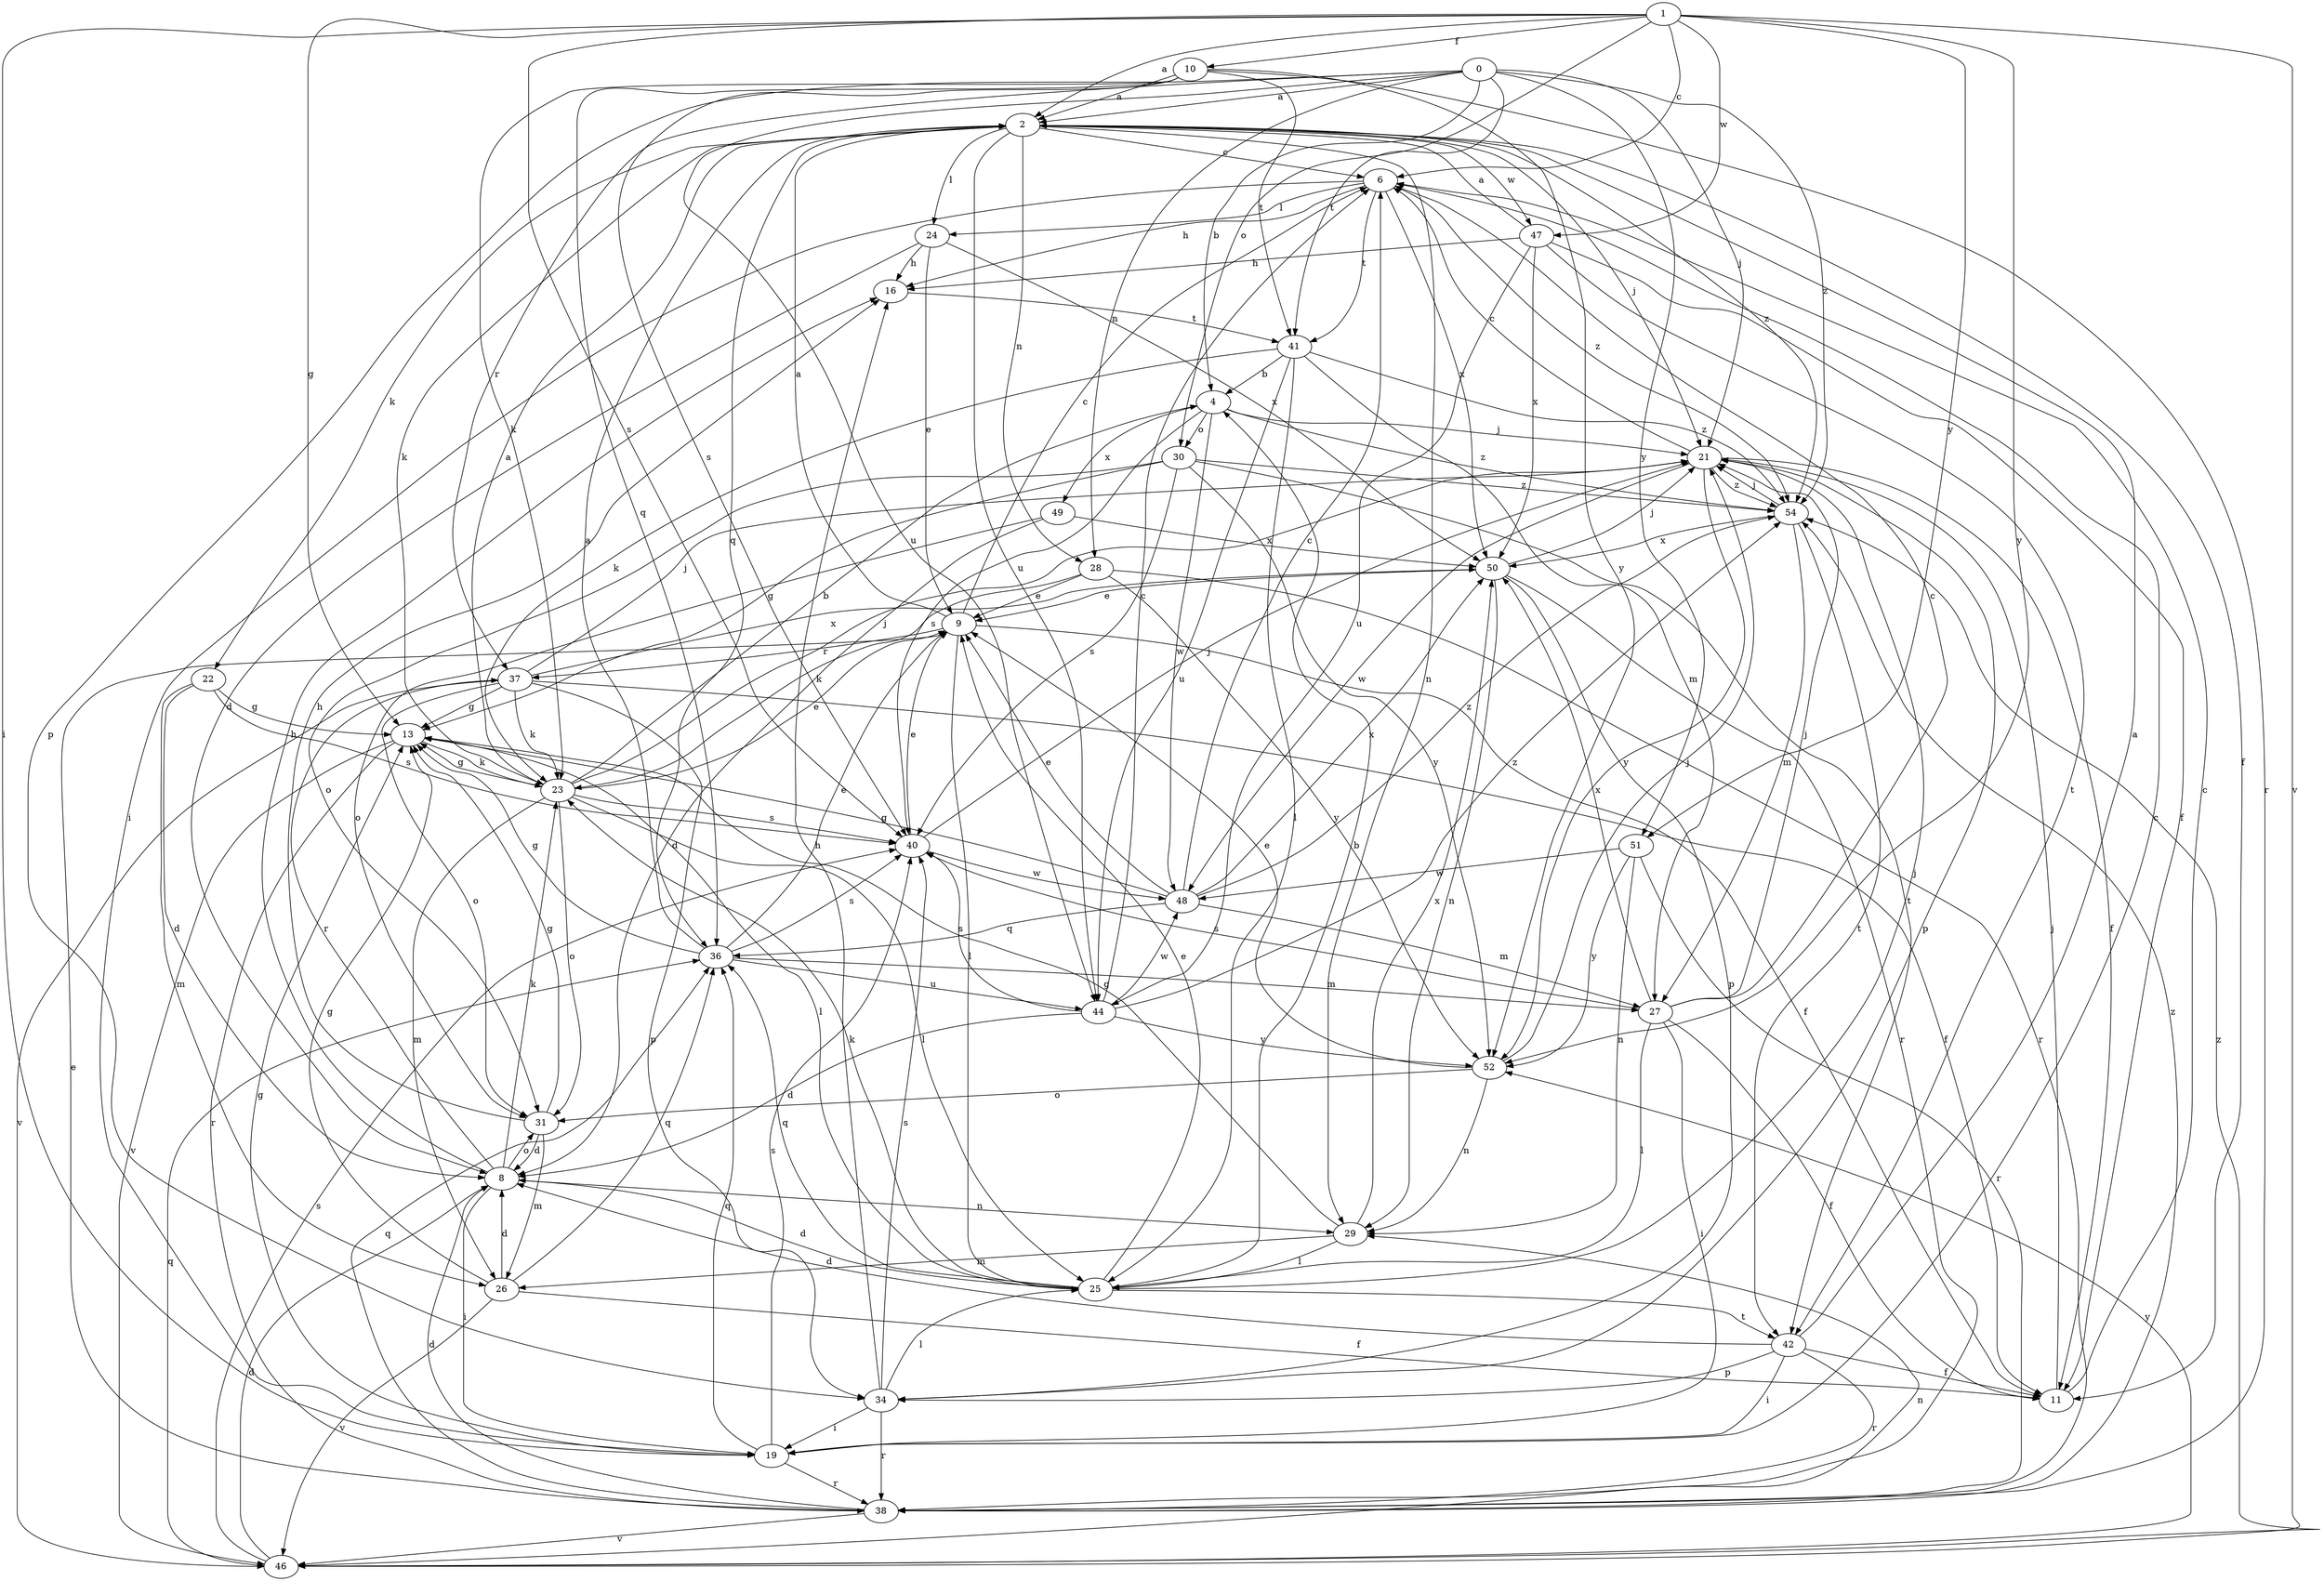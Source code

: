 strict digraph  {
0;
1;
2;
4;
6;
8;
9;
10;
11;
13;
16;
19;
21;
22;
23;
24;
25;
26;
27;
28;
29;
30;
31;
34;
36;
37;
38;
40;
41;
42;
44;
46;
47;
48;
49;
50;
51;
52;
54;
0 -> 2  [label=a];
0 -> 4  [label=b];
0 -> 21  [label=j];
0 -> 28  [label=n];
0 -> 34  [label=p];
0 -> 37  [label=r];
0 -> 41  [label=t];
0 -> 44  [label=u];
0 -> 51  [label=y];
0 -> 54  [label=z];
1 -> 2  [label=a];
1 -> 6  [label=c];
1 -> 10  [label=f];
1 -> 13  [label=g];
1 -> 19  [label=i];
1 -> 30  [label=o];
1 -> 40  [label=s];
1 -> 46  [label=v];
1 -> 47  [label=w];
1 -> 51  [label=y];
1 -> 52  [label=y];
2 -> 6  [label=c];
2 -> 11  [label=f];
2 -> 21  [label=j];
2 -> 22  [label=k];
2 -> 23  [label=k];
2 -> 24  [label=l];
2 -> 28  [label=n];
2 -> 29  [label=n];
2 -> 36  [label=q];
2 -> 44  [label=u];
2 -> 47  [label=w];
2 -> 54  [label=z];
4 -> 21  [label=j];
4 -> 30  [label=o];
4 -> 40  [label=s];
4 -> 48  [label=w];
4 -> 49  [label=x];
4 -> 54  [label=z];
6 -> 16  [label=h];
6 -> 19  [label=i];
6 -> 24  [label=l];
6 -> 41  [label=t];
6 -> 50  [label=x];
6 -> 54  [label=z];
8 -> 16  [label=h];
8 -> 19  [label=i];
8 -> 23  [label=k];
8 -> 29  [label=n];
8 -> 31  [label=o];
8 -> 37  [label=r];
9 -> 2  [label=a];
9 -> 6  [label=c];
9 -> 11  [label=f];
9 -> 25  [label=l];
9 -> 37  [label=r];
10 -> 2  [label=a];
10 -> 23  [label=k];
10 -> 36  [label=q];
10 -> 38  [label=r];
10 -> 40  [label=s];
10 -> 41  [label=t];
10 -> 52  [label=y];
11 -> 6  [label=c];
11 -> 21  [label=j];
13 -> 23  [label=k];
13 -> 25  [label=l];
13 -> 38  [label=r];
13 -> 46  [label=v];
16 -> 41  [label=t];
19 -> 6  [label=c];
19 -> 13  [label=g];
19 -> 36  [label=q];
19 -> 38  [label=r];
19 -> 40  [label=s];
21 -> 6  [label=c];
21 -> 11  [label=f];
21 -> 34  [label=p];
21 -> 48  [label=w];
21 -> 52  [label=y];
21 -> 54  [label=z];
22 -> 8  [label=d];
22 -> 13  [label=g];
22 -> 26  [label=m];
22 -> 40  [label=s];
23 -> 2  [label=a];
23 -> 4  [label=b];
23 -> 9  [label=e];
23 -> 13  [label=g];
23 -> 21  [label=j];
23 -> 25  [label=l];
23 -> 26  [label=m];
23 -> 31  [label=o];
23 -> 40  [label=s];
24 -> 8  [label=d];
24 -> 9  [label=e];
24 -> 16  [label=h];
24 -> 50  [label=x];
25 -> 4  [label=b];
25 -> 8  [label=d];
25 -> 9  [label=e];
25 -> 21  [label=j];
25 -> 23  [label=k];
25 -> 36  [label=q];
25 -> 42  [label=t];
26 -> 8  [label=d];
26 -> 11  [label=f];
26 -> 13  [label=g];
26 -> 36  [label=q];
26 -> 46  [label=v];
27 -> 6  [label=c];
27 -> 11  [label=f];
27 -> 19  [label=i];
27 -> 21  [label=j];
27 -> 25  [label=l];
27 -> 40  [label=s];
27 -> 50  [label=x];
28 -> 9  [label=e];
28 -> 23  [label=k];
28 -> 38  [label=r];
28 -> 52  [label=y];
29 -> 13  [label=g];
29 -> 25  [label=l];
29 -> 26  [label=m];
29 -> 50  [label=x];
30 -> 13  [label=g];
30 -> 31  [label=o];
30 -> 40  [label=s];
30 -> 42  [label=t];
30 -> 52  [label=y];
30 -> 54  [label=z];
31 -> 8  [label=d];
31 -> 13  [label=g];
31 -> 16  [label=h];
31 -> 26  [label=m];
34 -> 16  [label=h];
34 -> 19  [label=i];
34 -> 25  [label=l];
34 -> 38  [label=r];
34 -> 40  [label=s];
36 -> 2  [label=a];
36 -> 9  [label=e];
36 -> 13  [label=g];
36 -> 27  [label=m];
36 -> 40  [label=s];
36 -> 44  [label=u];
37 -> 11  [label=f];
37 -> 13  [label=g];
37 -> 21  [label=j];
37 -> 23  [label=k];
37 -> 31  [label=o];
37 -> 34  [label=p];
37 -> 46  [label=v];
37 -> 50  [label=x];
38 -> 8  [label=d];
38 -> 9  [label=e];
38 -> 36  [label=q];
38 -> 46  [label=v];
38 -> 54  [label=z];
40 -> 9  [label=e];
40 -> 21  [label=j];
40 -> 48  [label=w];
41 -> 4  [label=b];
41 -> 23  [label=k];
41 -> 25  [label=l];
41 -> 27  [label=m];
41 -> 44  [label=u];
41 -> 54  [label=z];
42 -> 2  [label=a];
42 -> 8  [label=d];
42 -> 11  [label=f];
42 -> 19  [label=i];
42 -> 34  [label=p];
42 -> 38  [label=r];
44 -> 6  [label=c];
44 -> 8  [label=d];
44 -> 40  [label=s];
44 -> 48  [label=w];
44 -> 52  [label=y];
44 -> 54  [label=z];
46 -> 8  [label=d];
46 -> 29  [label=n];
46 -> 36  [label=q];
46 -> 40  [label=s];
46 -> 52  [label=y];
46 -> 54  [label=z];
47 -> 2  [label=a];
47 -> 11  [label=f];
47 -> 16  [label=h];
47 -> 42  [label=t];
47 -> 44  [label=u];
47 -> 50  [label=x];
48 -> 6  [label=c];
48 -> 9  [label=e];
48 -> 13  [label=g];
48 -> 27  [label=m];
48 -> 36  [label=q];
48 -> 50  [label=x];
48 -> 54  [label=z];
49 -> 8  [label=d];
49 -> 31  [label=o];
49 -> 50  [label=x];
50 -> 9  [label=e];
50 -> 21  [label=j];
50 -> 29  [label=n];
50 -> 34  [label=p];
50 -> 38  [label=r];
51 -> 29  [label=n];
51 -> 38  [label=r];
51 -> 48  [label=w];
51 -> 52  [label=y];
52 -> 9  [label=e];
52 -> 21  [label=j];
52 -> 29  [label=n];
52 -> 31  [label=o];
54 -> 21  [label=j];
54 -> 27  [label=m];
54 -> 42  [label=t];
54 -> 50  [label=x];
}

